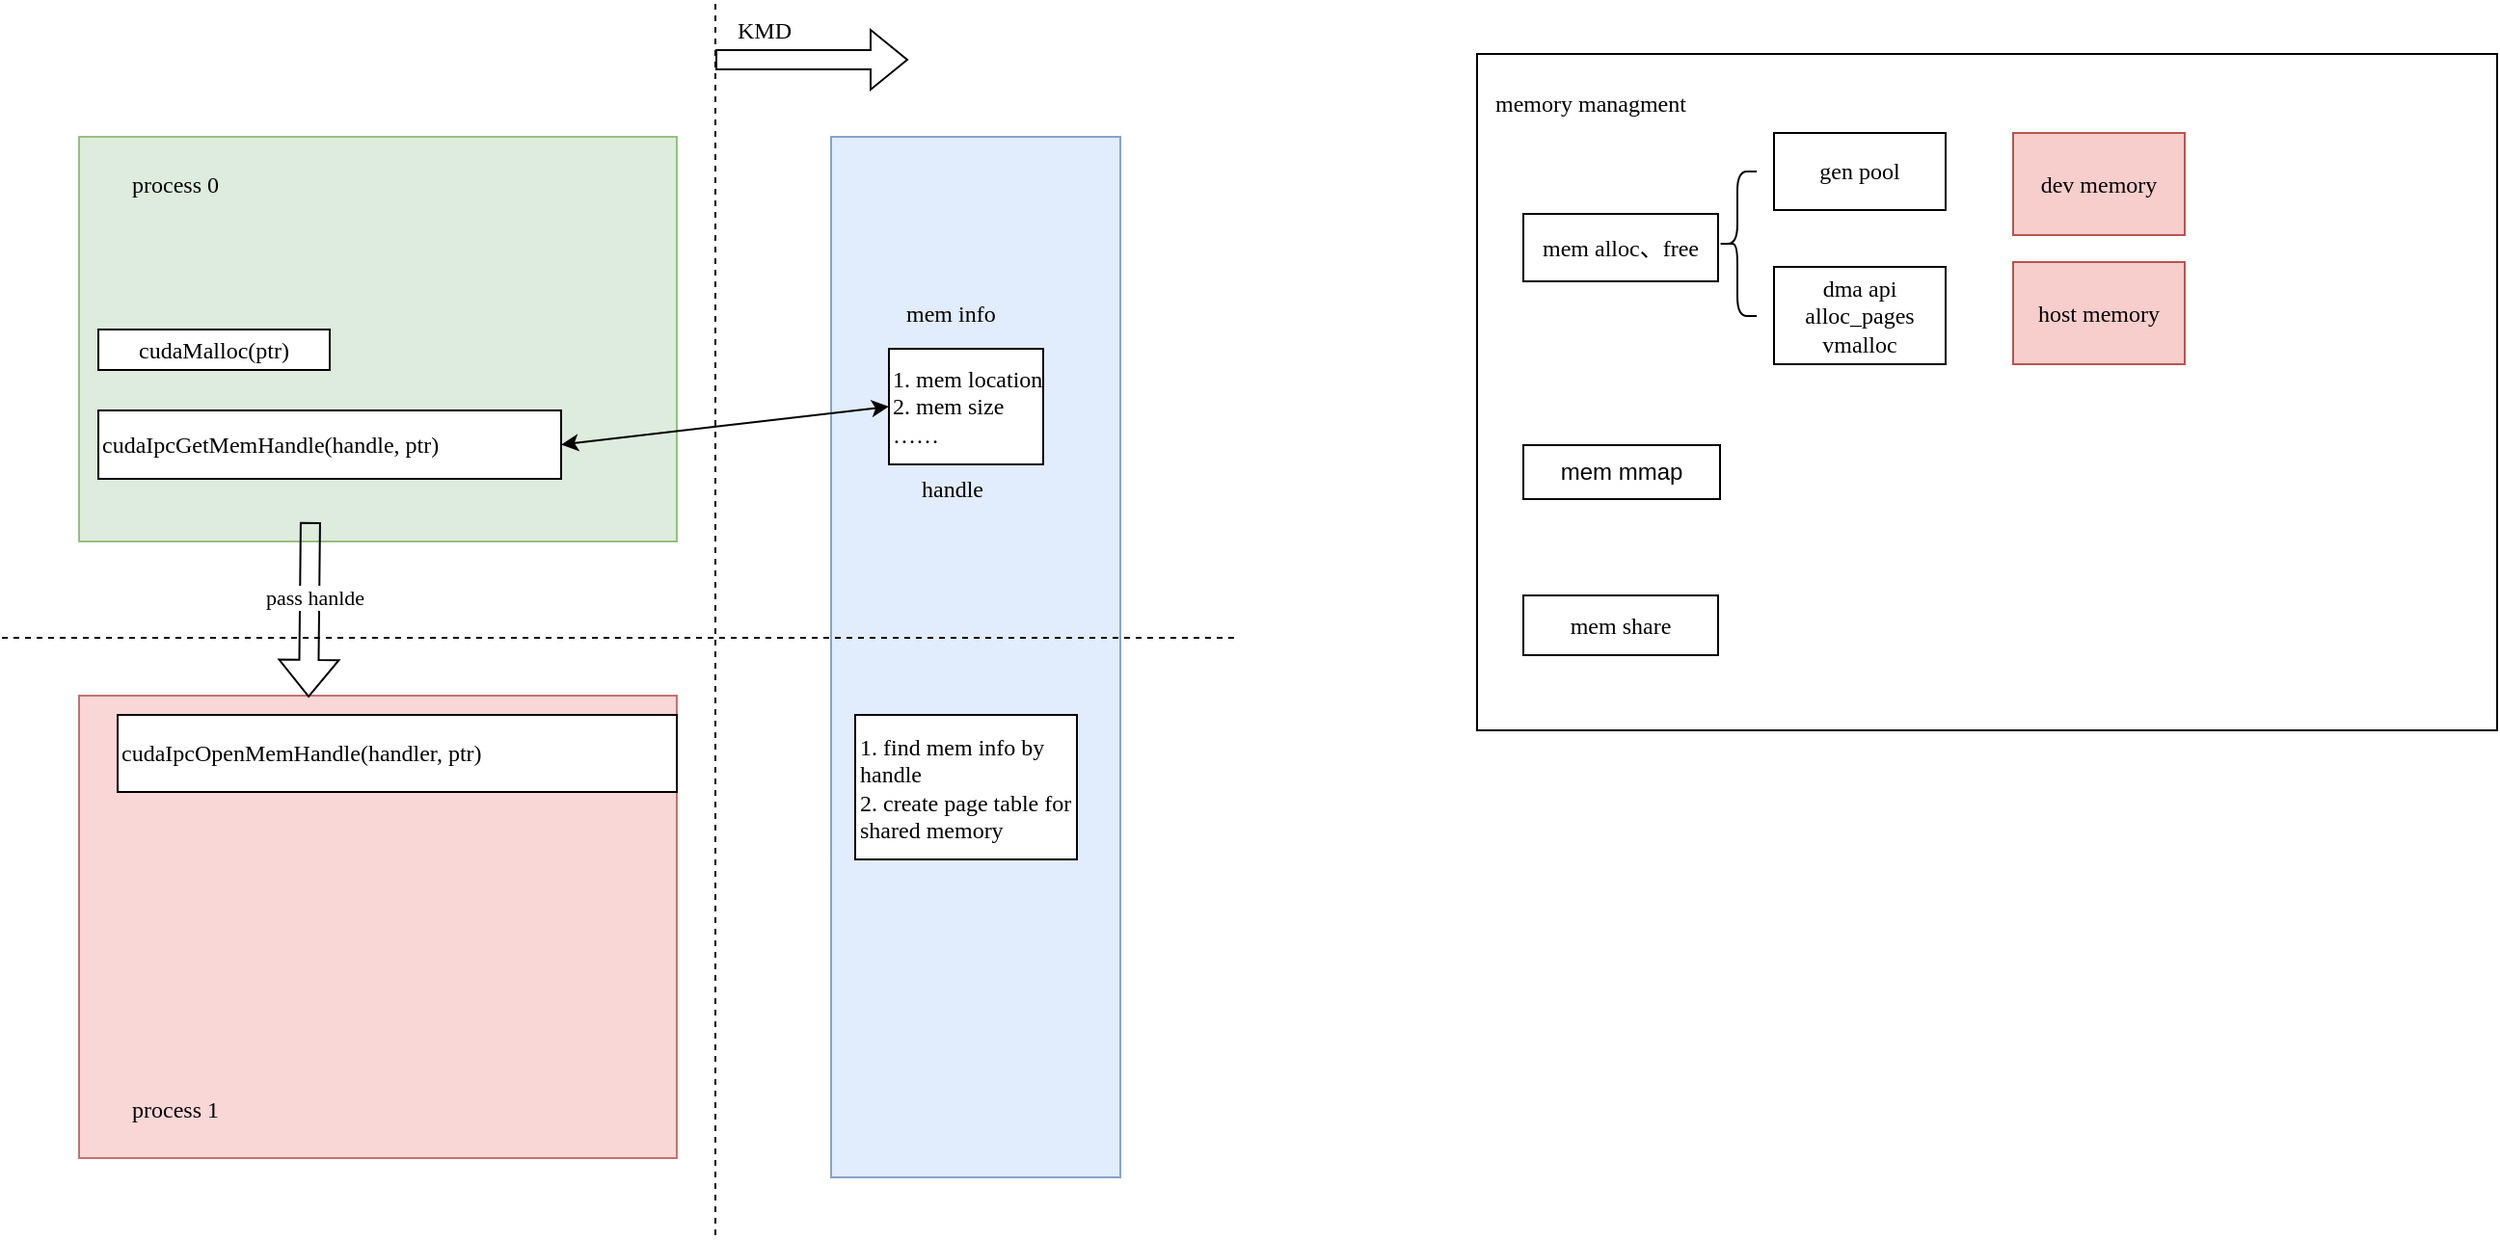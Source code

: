 <mxfile version="22.1.5" type="github">
  <diagram name="第 1 页" id="Ks_WqYh9_LlSjnp3bexs">
    <mxGraphModel dx="620" dy="1088" grid="0" gridSize="10" guides="1" tooltips="1" connect="1" arrows="1" fold="1" page="0" pageScale="1" pageWidth="827" pageHeight="1169" math="0" shadow="0">
      <root>
        <mxCell id="0" />
        <mxCell id="1" parent="0" />
        <mxCell id="mkzYLdg49s4tKRvJ3ipk-18" value="" style="rounded=0;whiteSpace=wrap;html=1;opacity=80;fillColor=#dae8fc;strokeColor=#6c8ebf;fontFamily=Times New Roman;" vertex="1" parent="1">
          <mxGeometry x="440" y="20" width="150" height="540" as="geometry" />
        </mxCell>
        <mxCell id="mkzYLdg49s4tKRvJ3ipk-17" value="" style="rounded=0;whiteSpace=wrap;html=1;opacity=80;fillColor=#f8cecc;strokeColor=#b85450;fontFamily=Times New Roman;" vertex="1" parent="1">
          <mxGeometry x="50" y="310" width="310" height="240" as="geometry" />
        </mxCell>
        <mxCell id="mkzYLdg49s4tKRvJ3ipk-15" value="" style="rounded=0;whiteSpace=wrap;html=1;opacity=80;fillColor=#d5e8d4;strokeColor=#82b366;fontFamily=Times New Roman;" vertex="1" parent="1">
          <mxGeometry x="50" y="20" width="310" height="210" as="geometry" />
        </mxCell>
        <mxCell id="mkzYLdg49s4tKRvJ3ipk-1" value="&lt;div&gt;&lt;div&gt;cudaIpcGetMemHandle(handle, ptr)&lt;/div&gt;&lt;/div&gt;" style="rounded=0;whiteSpace=wrap;html=1;fontFamily=Times New Roman;align=left;" vertex="1" parent="1">
          <mxGeometry x="60" y="162" width="240" height="35.5" as="geometry" />
        </mxCell>
        <mxCell id="mkzYLdg49s4tKRvJ3ipk-8" value="mem info" style="text;html=1;align=left;verticalAlign=middle;resizable=0;points=[];autosize=1;strokeColor=none;fillColor=none;fontFamily=Times New Roman;" vertex="1" parent="1">
          <mxGeometry x="477" y="98.5" width="64" height="26" as="geometry" />
        </mxCell>
        <mxCell id="mkzYLdg49s4tKRvJ3ipk-11" value="&lt;div&gt;1. mem location&lt;/div&gt;&lt;div&gt;2. mem size&lt;br&gt;&lt;/div&gt;&lt;div&gt;……&lt;br&gt;&lt;/div&gt;" style="whiteSpace=wrap;html=1;fontFamily=Times New Roman;align=left;" vertex="1" parent="1">
          <mxGeometry x="470" y="130" width="80" height="60" as="geometry" />
        </mxCell>
        <mxCell id="mkzYLdg49s4tKRvJ3ipk-13" value="&lt;div&gt;&lt;div&gt;cudaIpcOpenMemHandle(handler, ptr)&lt;/div&gt;&lt;/div&gt;" style="rounded=0;whiteSpace=wrap;html=1;fontFamily=Times New Roman;align=left;" vertex="1" parent="1">
          <mxGeometry x="70" y="320" width="290" height="40" as="geometry" />
        </mxCell>
        <mxCell id="mkzYLdg49s4tKRvJ3ipk-16" value="" style="endArrow=none;dashed=1;html=1;rounded=0;fontFamily=Times New Roman;" edge="1" parent="1">
          <mxGeometry width="50" height="50" relative="1" as="geometry">
            <mxPoint x="380" y="590" as="sourcePoint" />
            <mxPoint x="380" y="-50" as="targetPoint" />
          </mxGeometry>
        </mxCell>
        <mxCell id="mkzYLdg49s4tKRvJ3ipk-21" value="" style="endArrow=none;dashed=1;html=1;rounded=0;fontFamily=Times New Roman;" edge="1" parent="1">
          <mxGeometry width="50" height="50" relative="1" as="geometry">
            <mxPoint x="10" y="280" as="sourcePoint" />
            <mxPoint x="650" y="280" as="targetPoint" />
          </mxGeometry>
        </mxCell>
        <mxCell id="mkzYLdg49s4tKRvJ3ipk-22" value="&lt;div&gt;1. find mem info by handle &lt;br&gt;&lt;/div&gt;&lt;div&gt;2. create page table for shared memory&lt;br&gt;&lt;/div&gt;" style="whiteSpace=wrap;html=1;fontFamily=Times New Roman;align=left;" vertex="1" parent="1">
          <mxGeometry x="452.5" y="320" width="115" height="75" as="geometry" />
        </mxCell>
        <mxCell id="mkzYLdg49s4tKRvJ3ipk-24" value="" style="shape=flexArrow;endArrow=classic;html=1;rounded=0;entryX=0.384;entryY=0.004;entryDx=0;entryDy=0;entryPerimeter=0;exitX=0.387;exitY=0.952;exitDx=0;exitDy=0;exitPerimeter=0;fontFamily=Times New Roman;" edge="1" parent="1" source="mkzYLdg49s4tKRvJ3ipk-15" target="mkzYLdg49s4tKRvJ3ipk-17">
          <mxGeometry width="50" height="50" relative="1" as="geometry">
            <mxPoint x="80" y="290" as="sourcePoint" />
            <mxPoint x="130" y="240" as="targetPoint" />
          </mxGeometry>
        </mxCell>
        <mxCell id="mkzYLdg49s4tKRvJ3ipk-27" value="pass hanlde" style="edgeLabel;html=1;align=center;verticalAlign=middle;resizable=0;points=[];fontFamily=Times New Roman;" vertex="1" connectable="0" parent="mkzYLdg49s4tKRvJ3ipk-24">
          <mxGeometry x="-0.142" y="2" relative="1" as="geometry">
            <mxPoint as="offset" />
          </mxGeometry>
        </mxCell>
        <mxCell id="mkzYLdg49s4tKRvJ3ipk-28" value="&lt;div&gt;process 0&lt;/div&gt;" style="text;html=1;strokeColor=none;fillColor=none;align=center;verticalAlign=middle;whiteSpace=wrap;rounded=0;fontFamily=Times New Roman;" vertex="1" parent="1">
          <mxGeometry x="70" y="30" width="60" height="30" as="geometry" />
        </mxCell>
        <mxCell id="mkzYLdg49s4tKRvJ3ipk-29" value="&lt;div&gt;process 1&lt;/div&gt;" style="text;html=1;strokeColor=none;fillColor=none;align=center;verticalAlign=middle;whiteSpace=wrap;rounded=0;fontFamily=Times New Roman;" vertex="1" parent="1">
          <mxGeometry x="70" y="510" width="60" height="30" as="geometry" />
        </mxCell>
        <mxCell id="mkzYLdg49s4tKRvJ3ipk-30" value="" style="shape=flexArrow;endArrow=classic;html=1;rounded=0;fontFamily=Times New Roman;" edge="1" parent="1">
          <mxGeometry width="50" height="50" relative="1" as="geometry">
            <mxPoint x="380" y="-20" as="sourcePoint" />
            <mxPoint x="480" y="-20" as="targetPoint" />
          </mxGeometry>
        </mxCell>
        <mxCell id="mkzYLdg49s4tKRvJ3ipk-31" value="KMD" style="text;html=1;align=center;verticalAlign=middle;resizable=0;points=[];autosize=1;strokeColor=none;fillColor=none;fontFamily=Times New Roman;" vertex="1" parent="1">
          <mxGeometry x="382" y="-48" width="46" height="26" as="geometry" />
        </mxCell>
        <mxCell id="mkzYLdg49s4tKRvJ3ipk-33" value="handle" style="text;html=1;strokeColor=none;fillColor=none;align=center;verticalAlign=middle;whiteSpace=wrap;rounded=0;fontFamily=Times New Roman;" vertex="1" parent="1">
          <mxGeometry x="473" y="188" width="60" height="30" as="geometry" />
        </mxCell>
        <mxCell id="mkzYLdg49s4tKRvJ3ipk-36" value="" style="endArrow=classic;startArrow=classic;html=1;rounded=0;entryX=0;entryY=0.5;entryDx=0;entryDy=0;exitX=1;exitY=0.5;exitDx=0;exitDy=0;fontFamily=Times New Roman;" edge="1" parent="1" source="mkzYLdg49s4tKRvJ3ipk-1" target="mkzYLdg49s4tKRvJ3ipk-11">
          <mxGeometry width="50" height="50" relative="1" as="geometry">
            <mxPoint x="379" y="147" as="sourcePoint" />
            <mxPoint x="468" y="147" as="targetPoint" />
          </mxGeometry>
        </mxCell>
        <mxCell id="mkzYLdg49s4tKRvJ3ipk-37" value="cudaMalloc(ptr)" style="rounded=0;whiteSpace=wrap;html=1;fontFamily=Times New Roman;" vertex="1" parent="1">
          <mxGeometry x="60" y="120" width="120" height="21" as="geometry" />
        </mxCell>
        <mxCell id="mkzYLdg49s4tKRvJ3ipk-39" value="" style="whiteSpace=wrap;html=1;fontFamily=Times New Roman;" vertex="1" parent="1">
          <mxGeometry x="775" y="-23" width="529" height="351" as="geometry" />
        </mxCell>
        <mxCell id="mkzYLdg49s4tKRvJ3ipk-40" value="&lt;div&gt;memory managment&lt;/div&gt;" style="text;html=1;strokeColor=none;fillColor=none;align=center;verticalAlign=middle;whiteSpace=wrap;rounded=0;fontFamily=Times New Roman;" vertex="1" parent="1">
          <mxGeometry x="777" y="-12" width="114" height="30" as="geometry" />
        </mxCell>
        <mxCell id="mkzYLdg49s4tKRvJ3ipk-41" value="mem alloc、free" style="rounded=0;whiteSpace=wrap;html=1;fontFamily=Times New Roman;" vertex="1" parent="1">
          <mxGeometry x="799" y="60" width="101" height="35" as="geometry" />
        </mxCell>
        <mxCell id="mkzYLdg49s4tKRvJ3ipk-42" value="gen pool" style="rounded=0;whiteSpace=wrap;html=1;fontFamily=Times New Roman;" vertex="1" parent="1">
          <mxGeometry x="929" y="18" width="89" height="40" as="geometry" />
        </mxCell>
        <mxCell id="mkzYLdg49s4tKRvJ3ipk-45" value="dev memory" style="rounded=0;whiteSpace=wrap;html=1;fillColor=#f8cecc;strokeColor=#b85450;fontFamily=Times New Roman;" vertex="1" parent="1">
          <mxGeometry x="1053" y="18" width="89" height="53" as="geometry" />
        </mxCell>
        <mxCell id="mkzYLdg49s4tKRvJ3ipk-49" value="host memory" style="rounded=0;whiteSpace=wrap;html=1;fillColor=#f8cecc;strokeColor=#b85450;fontFamily=Times New Roman;" vertex="1" parent="1">
          <mxGeometry x="1053" y="85" width="89" height="53" as="geometry" />
        </mxCell>
        <mxCell id="mkzYLdg49s4tKRvJ3ipk-50" value="dma api&lt;br&gt;alloc_pages&lt;br&gt;&lt;div&gt;vmalloc&lt;/div&gt;" style="rounded=0;whiteSpace=wrap;html=1;fontFamily=Times New Roman;" vertex="1" parent="1">
          <mxGeometry x="929" y="87.5" width="89" height="50.5" as="geometry" />
        </mxCell>
        <mxCell id="mkzYLdg49s4tKRvJ3ipk-51" value="" style="shape=curlyBracket;whiteSpace=wrap;html=1;rounded=1;labelPosition=left;verticalLabelPosition=middle;align=right;verticalAlign=middle;fontFamily=Times New Roman;" vertex="1" parent="1">
          <mxGeometry x="900" y="38" width="20" height="75" as="geometry" />
        </mxCell>
        <mxCell id="mkzYLdg49s4tKRvJ3ipk-54" value="mem share" style="rounded=0;whiteSpace=wrap;html=1;fontFamily=Times New Roman;" vertex="1" parent="1">
          <mxGeometry x="799" y="258" width="101" height="31" as="geometry" />
        </mxCell>
        <mxCell id="mkzYLdg49s4tKRvJ3ipk-61" value="mem mmap" style="rounded=0;whiteSpace=wrap;html=1;" vertex="1" parent="1">
          <mxGeometry x="799" y="180" width="102" height="28" as="geometry" />
        </mxCell>
      </root>
    </mxGraphModel>
  </diagram>
</mxfile>
